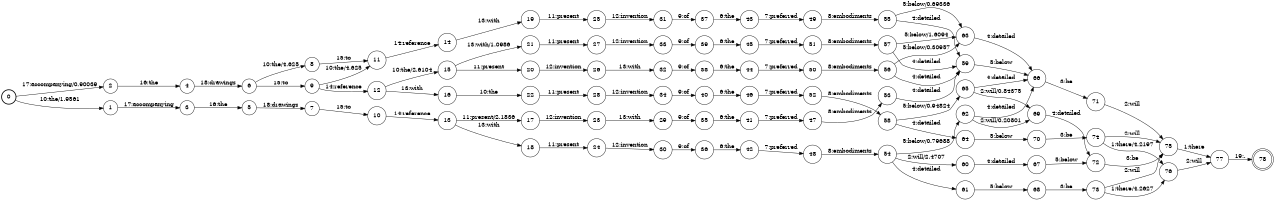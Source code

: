 digraph FST {
rankdir = LR;
size = "8.5,11";
label = "";
center = 1;
orientation = Portrait;
ranksep = "0.4";
nodesep = "0.25";
0 [label = "0", shape = circle, style = bold, fontsize = 14]
	0 -> 1 [label = "10:the/1.9561", fontsize = 14];
	0 -> 2 [label = "17:accompanying/0.90039", fontsize = 14];
1 [label = "1", shape = circle, style = solid, fontsize = 14]
	1 -> 3 [label = "17:accompanying", fontsize = 14];
2 [label = "2", shape = circle, style = solid, fontsize = 14]
	2 -> 4 [label = "16:the", fontsize = 14];
3 [label = "3", shape = circle, style = solid, fontsize = 14]
	3 -> 5 [label = "16:the", fontsize = 14];
4 [label = "4", shape = circle, style = solid, fontsize = 14]
	4 -> 6 [label = "18:drawings", fontsize = 14];
5 [label = "5", shape = circle, style = solid, fontsize = 14]
	5 -> 7 [label = "18:drawings", fontsize = 14];
6 [label = "6", shape = circle, style = solid, fontsize = 14]
	6 -> 9 [label = "15:to", fontsize = 14];
	6 -> 8 [label = "10:the/4.625", fontsize = 14];
7 [label = "7", shape = circle, style = solid, fontsize = 14]
	7 -> 10 [label = "15:to", fontsize = 14];
8 [label = "8", shape = circle, style = solid, fontsize = 14]
	8 -> 11 [label = "15:to", fontsize = 14];
9 [label = "9", shape = circle, style = solid, fontsize = 14]
	9 -> 12 [label = "14:reference", fontsize = 14];
	9 -> 11 [label = "10:the/4.625", fontsize = 14];
10 [label = "10", shape = circle, style = solid, fontsize = 14]
	10 -> 13 [label = "14:reference", fontsize = 14];
11 [label = "11", shape = circle, style = solid, fontsize = 14]
	11 -> 14 [label = "14:reference", fontsize = 14];
12 [label = "12", shape = circle, style = solid, fontsize = 14]
	12 -> 16 [label = "13:with", fontsize = 14];
	12 -> 15 [label = "10:the/2.6104", fontsize = 14];
13 [label = "13", shape = circle, style = solid, fontsize = 14]
	13 -> 17 [label = "11:present/2.1836", fontsize = 14];
	13 -> 18 [label = "13:with", fontsize = 14];
14 [label = "14", shape = circle, style = solid, fontsize = 14]
	14 -> 19 [label = "13:with", fontsize = 14];
15 [label = "15", shape = circle, style = solid, fontsize = 14]
	15 -> 20 [label = "11:present", fontsize = 14];
	15 -> 21 [label = "13:with/1.0986", fontsize = 14];
16 [label = "16", shape = circle, style = solid, fontsize = 14]
	16 -> 22 [label = "10:the", fontsize = 14];
17 [label = "17", shape = circle, style = solid, fontsize = 14]
	17 -> 23 [label = "12:invention", fontsize = 14];
18 [label = "18", shape = circle, style = solid, fontsize = 14]
	18 -> 24 [label = "11:present", fontsize = 14];
19 [label = "19", shape = circle, style = solid, fontsize = 14]
	19 -> 25 [label = "11:present", fontsize = 14];
20 [label = "20", shape = circle, style = solid, fontsize = 14]
	20 -> 26 [label = "12:invention", fontsize = 14];
21 [label = "21", shape = circle, style = solid, fontsize = 14]
	21 -> 27 [label = "11:present", fontsize = 14];
22 [label = "22", shape = circle, style = solid, fontsize = 14]
	22 -> 28 [label = "11:present", fontsize = 14];
23 [label = "23", shape = circle, style = solid, fontsize = 14]
	23 -> 29 [label = "13:with", fontsize = 14];
24 [label = "24", shape = circle, style = solid, fontsize = 14]
	24 -> 30 [label = "12:invention", fontsize = 14];
25 [label = "25", shape = circle, style = solid, fontsize = 14]
	25 -> 31 [label = "12:invention", fontsize = 14];
26 [label = "26", shape = circle, style = solid, fontsize = 14]
	26 -> 32 [label = "13:with", fontsize = 14];
27 [label = "27", shape = circle, style = solid, fontsize = 14]
	27 -> 33 [label = "12:invention", fontsize = 14];
28 [label = "28", shape = circle, style = solid, fontsize = 14]
	28 -> 34 [label = "12:invention", fontsize = 14];
29 [label = "29", shape = circle, style = solid, fontsize = 14]
	29 -> 35 [label = "9:of", fontsize = 14];
30 [label = "30", shape = circle, style = solid, fontsize = 14]
	30 -> 36 [label = "9:of", fontsize = 14];
31 [label = "31", shape = circle, style = solid, fontsize = 14]
	31 -> 37 [label = "9:of", fontsize = 14];
32 [label = "32", shape = circle, style = solid, fontsize = 14]
	32 -> 38 [label = "9:of", fontsize = 14];
33 [label = "33", shape = circle, style = solid, fontsize = 14]
	33 -> 39 [label = "9:of", fontsize = 14];
34 [label = "34", shape = circle, style = solid, fontsize = 14]
	34 -> 40 [label = "9:of", fontsize = 14];
35 [label = "35", shape = circle, style = solid, fontsize = 14]
	35 -> 41 [label = "6:the", fontsize = 14];
36 [label = "36", shape = circle, style = solid, fontsize = 14]
	36 -> 42 [label = "6:the", fontsize = 14];
37 [label = "37", shape = circle, style = solid, fontsize = 14]
	37 -> 43 [label = "6:the", fontsize = 14];
38 [label = "38", shape = circle, style = solid, fontsize = 14]
	38 -> 44 [label = "6:the", fontsize = 14];
39 [label = "39", shape = circle, style = solid, fontsize = 14]
	39 -> 45 [label = "6:the", fontsize = 14];
40 [label = "40", shape = circle, style = solid, fontsize = 14]
	40 -> 46 [label = "6:the", fontsize = 14];
41 [label = "41", shape = circle, style = solid, fontsize = 14]
	41 -> 47 [label = "7:preferred", fontsize = 14];
42 [label = "42", shape = circle, style = solid, fontsize = 14]
	42 -> 48 [label = "7:preferred", fontsize = 14];
43 [label = "43", shape = circle, style = solid, fontsize = 14]
	43 -> 49 [label = "7:preferred", fontsize = 14];
44 [label = "44", shape = circle, style = solid, fontsize = 14]
	44 -> 50 [label = "7:preferred", fontsize = 14];
45 [label = "45", shape = circle, style = solid, fontsize = 14]
	45 -> 51 [label = "7:preferred", fontsize = 14];
46 [label = "46", shape = circle, style = solid, fontsize = 14]
	46 -> 52 [label = "7:preferred", fontsize = 14];
47 [label = "47", shape = circle, style = solid, fontsize = 14]
	47 -> 53 [label = "8:embodiments", fontsize = 14];
48 [label = "48", shape = circle, style = solid, fontsize = 14]
	48 -> 54 [label = "8:embodiments", fontsize = 14];
49 [label = "49", shape = circle, style = solid, fontsize = 14]
	49 -> 55 [label = "8:embodiments", fontsize = 14];
50 [label = "50", shape = circle, style = solid, fontsize = 14]
	50 -> 56 [label = "8:embodiments", fontsize = 14];
51 [label = "51", shape = circle, style = solid, fontsize = 14]
	51 -> 57 [label = "8:embodiments", fontsize = 14];
52 [label = "52", shape = circle, style = solid, fontsize = 14]
	52 -> 58 [label = "8:embodiments", fontsize = 14];
53 [label = "53", shape = circle, style = solid, fontsize = 14]
	53 -> 59 [label = "4:detailed", fontsize = 14];
54 [label = "54", shape = circle, style = solid, fontsize = 14]
	54 -> 60 [label = "2:will/2.4707", fontsize = 14];
	54 -> 61 [label = "4:detailed", fontsize = 14];
	54 -> 62 [label = "5:below/0.79688", fontsize = 14];
55 [label = "55", shape = circle, style = solid, fontsize = 14]
	55 -> 59 [label = "4:detailed", fontsize = 14];
	55 -> 63 [label = "5:below/0.69336", fontsize = 14];
56 [label = "56", shape = circle, style = solid, fontsize = 14]
	56 -> 59 [label = "4:detailed", fontsize = 14];
	56 -> 63 [label = "5:below/0.30957", fontsize = 14];
57 [label = "57", shape = circle, style = solid, fontsize = 14]
	57 -> 59 [label = "4:detailed", fontsize = 14];
	57 -> 63 [label = "5:below/1.6094", fontsize = 14];
58 [label = "58", shape = circle, style = solid, fontsize = 14]
	58 -> 64 [label = "4:detailed", fontsize = 14];
	58 -> 65 [label = "5:below/0.94824", fontsize = 14];
59 [label = "59", shape = circle, style = solid, fontsize = 14]
	59 -> 66 [label = "5:below", fontsize = 14];
60 [label = "60", shape = circle, style = solid, fontsize = 14]
	60 -> 67 [label = "4:detailed", fontsize = 14];
61 [label = "61", shape = circle, style = solid, fontsize = 14]
	61 -> 68 [label = "5:below", fontsize = 14];
62 [label = "62", shape = circle, style = solid, fontsize = 14]
	62 -> 69 [label = "2:will/0.20801", fontsize = 14];
	62 -> 66 [label = "4:detailed", fontsize = 14];
63 [label = "63", shape = circle, style = solid, fontsize = 14]
	63 -> 66 [label = "4:detailed", fontsize = 14];
64 [label = "64", shape = circle, style = solid, fontsize = 14]
	64 -> 70 [label = "5:below", fontsize = 14];
65 [label = "65", shape = circle, style = solid, fontsize = 14]
	65 -> 69 [label = "2:will/0.84375", fontsize = 14];
	65 -> 66 [label = "4:detailed", fontsize = 14];
66 [label = "66", shape = circle, style = solid, fontsize = 14]
	66 -> 71 [label = "3:be", fontsize = 14];
67 [label = "67", shape = circle, style = solid, fontsize = 14]
	67 -> 72 [label = "5:below", fontsize = 14];
68 [label = "68", shape = circle, style = solid, fontsize = 14]
	68 -> 73 [label = "3:be", fontsize = 14];
69 [label = "69", shape = circle, style = solid, fontsize = 14]
	69 -> 72 [label = "4:detailed", fontsize = 14];
70 [label = "70", shape = circle, style = solid, fontsize = 14]
	70 -> 74 [label = "3:be", fontsize = 14];
71 [label = "71", shape = circle, style = solid, fontsize = 14]
	71 -> 75 [label = "2:will", fontsize = 14];
72 [label = "72", shape = circle, style = solid, fontsize = 14]
	72 -> 75 [label = "3:be", fontsize = 14];
73 [label = "73", shape = circle, style = solid, fontsize = 14]
	73 -> 76 [label = "1:there/4.2627", fontsize = 14];
	73 -> 75 [label = "2:will", fontsize = 14];
74 [label = "74", shape = circle, style = solid, fontsize = 14]
	74 -> 76 [label = "1:there/4.2197", fontsize = 14];
	74 -> 75 [label = "2:will", fontsize = 14];
75 [label = "75", shape = circle, style = solid, fontsize = 14]
	75 -> 77 [label = "1:there", fontsize = 14];
76 [label = "76", shape = circle, style = solid, fontsize = 14]
	76 -> 77 [label = "2:will", fontsize = 14];
77 [label = "77", shape = circle, style = solid, fontsize = 14]
	77 -> 78 [label = "19:.", fontsize = 14];
78 [label = "78", shape = doublecircle, style = solid, fontsize = 14]
}
